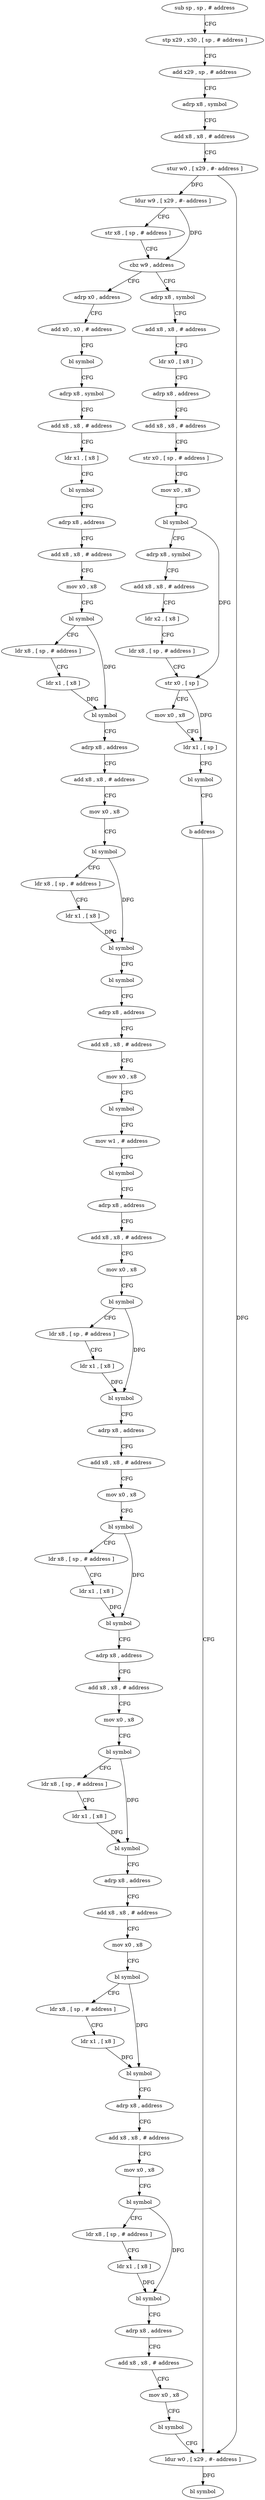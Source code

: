 digraph "func" {
"4201676" [label = "sub sp , sp , # address" ]
"4201680" [label = "stp x29 , x30 , [ sp , # address ]" ]
"4201684" [label = "add x29 , sp , # address" ]
"4201688" [label = "adrp x8 , symbol" ]
"4201692" [label = "add x8 , x8 , # address" ]
"4201696" [label = "stur w0 , [ x29 , #- address ]" ]
"4201700" [label = "ldur w9 , [ x29 , #- address ]" ]
"4201704" [label = "str x8 , [ sp , # address ]" ]
"4201708" [label = "cbz w9 , address" ]
"4201780" [label = "adrp x0 , address" ]
"4201712" [label = "adrp x8 , symbol" ]
"4201784" [label = "add x0 , x0 , # address" ]
"4201788" [label = "bl symbol" ]
"4201792" [label = "adrp x8 , symbol" ]
"4201796" [label = "add x8 , x8 , # address" ]
"4201800" [label = "ldr x1 , [ x8 ]" ]
"4201804" [label = "bl symbol" ]
"4201808" [label = "adrp x8 , address" ]
"4201812" [label = "add x8 , x8 , # address" ]
"4201816" [label = "mov x0 , x8" ]
"4201820" [label = "bl symbol" ]
"4201824" [label = "ldr x8 , [ sp , # address ]" ]
"4201828" [label = "ldr x1 , [ x8 ]" ]
"4201832" [label = "bl symbol" ]
"4201836" [label = "adrp x8 , address" ]
"4201840" [label = "add x8 , x8 , # address" ]
"4201844" [label = "mov x0 , x8" ]
"4201848" [label = "bl symbol" ]
"4201852" [label = "ldr x8 , [ sp , # address ]" ]
"4201856" [label = "ldr x1 , [ x8 ]" ]
"4201860" [label = "bl symbol" ]
"4201864" [label = "bl symbol" ]
"4201868" [label = "adrp x8 , address" ]
"4201872" [label = "add x8 , x8 , # address" ]
"4201876" [label = "mov x0 , x8" ]
"4201880" [label = "bl symbol" ]
"4201884" [label = "mov w1 , # address" ]
"4201888" [label = "bl symbol" ]
"4201892" [label = "adrp x8 , address" ]
"4201896" [label = "add x8 , x8 , # address" ]
"4201900" [label = "mov x0 , x8" ]
"4201904" [label = "bl symbol" ]
"4201908" [label = "ldr x8 , [ sp , # address ]" ]
"4201912" [label = "ldr x1 , [ x8 ]" ]
"4201916" [label = "bl symbol" ]
"4201920" [label = "adrp x8 , address" ]
"4201924" [label = "add x8 , x8 , # address" ]
"4201928" [label = "mov x0 , x8" ]
"4201932" [label = "bl symbol" ]
"4201936" [label = "ldr x8 , [ sp , # address ]" ]
"4201940" [label = "ldr x1 , [ x8 ]" ]
"4201944" [label = "bl symbol" ]
"4201948" [label = "adrp x8 , address" ]
"4201952" [label = "add x8 , x8 , # address" ]
"4201956" [label = "mov x0 , x8" ]
"4201960" [label = "bl symbol" ]
"4201964" [label = "ldr x8 , [ sp , # address ]" ]
"4201968" [label = "ldr x1 , [ x8 ]" ]
"4201972" [label = "bl symbol" ]
"4201976" [label = "adrp x8 , address" ]
"4201980" [label = "add x8 , x8 , # address" ]
"4201984" [label = "mov x0 , x8" ]
"4201988" [label = "bl symbol" ]
"4201992" [label = "ldr x8 , [ sp , # address ]" ]
"4201996" [label = "ldr x1 , [ x8 ]" ]
"4202000" [label = "bl symbol" ]
"4202004" [label = "adrp x8 , address" ]
"4202008" [label = "add x8 , x8 , # address" ]
"4202012" [label = "mov x0 , x8" ]
"4202016" [label = "bl symbol" ]
"4202020" [label = "ldr x8 , [ sp , # address ]" ]
"4202024" [label = "ldr x1 , [ x8 ]" ]
"4202028" [label = "bl symbol" ]
"4202032" [label = "adrp x8 , address" ]
"4202036" [label = "add x8 , x8 , # address" ]
"4202040" [label = "mov x0 , x8" ]
"4202044" [label = "bl symbol" ]
"4202048" [label = "ldur w0 , [ x29 , #- address ]" ]
"4201716" [label = "add x8 , x8 , # address" ]
"4201720" [label = "ldr x0 , [ x8 ]" ]
"4201724" [label = "adrp x8 , address" ]
"4201728" [label = "add x8 , x8 , # address" ]
"4201732" [label = "str x0 , [ sp , # address ]" ]
"4201736" [label = "mov x0 , x8" ]
"4201740" [label = "bl symbol" ]
"4201744" [label = "adrp x8 , symbol" ]
"4201748" [label = "add x8 , x8 , # address" ]
"4201752" [label = "ldr x2 , [ x8 ]" ]
"4201756" [label = "ldr x8 , [ sp , # address ]" ]
"4201760" [label = "str x0 , [ sp ]" ]
"4201764" [label = "mov x0 , x8" ]
"4201768" [label = "ldr x1 , [ sp ]" ]
"4201772" [label = "bl symbol" ]
"4201776" [label = "b address" ]
"4202052" [label = "bl symbol" ]
"4201676" -> "4201680" [ label = "CFG" ]
"4201680" -> "4201684" [ label = "CFG" ]
"4201684" -> "4201688" [ label = "CFG" ]
"4201688" -> "4201692" [ label = "CFG" ]
"4201692" -> "4201696" [ label = "CFG" ]
"4201696" -> "4201700" [ label = "DFG" ]
"4201696" -> "4202048" [ label = "DFG" ]
"4201700" -> "4201704" [ label = "CFG" ]
"4201700" -> "4201708" [ label = "DFG" ]
"4201704" -> "4201708" [ label = "CFG" ]
"4201708" -> "4201780" [ label = "CFG" ]
"4201708" -> "4201712" [ label = "CFG" ]
"4201780" -> "4201784" [ label = "CFG" ]
"4201712" -> "4201716" [ label = "CFG" ]
"4201784" -> "4201788" [ label = "CFG" ]
"4201788" -> "4201792" [ label = "CFG" ]
"4201792" -> "4201796" [ label = "CFG" ]
"4201796" -> "4201800" [ label = "CFG" ]
"4201800" -> "4201804" [ label = "CFG" ]
"4201804" -> "4201808" [ label = "CFG" ]
"4201808" -> "4201812" [ label = "CFG" ]
"4201812" -> "4201816" [ label = "CFG" ]
"4201816" -> "4201820" [ label = "CFG" ]
"4201820" -> "4201824" [ label = "CFG" ]
"4201820" -> "4201832" [ label = "DFG" ]
"4201824" -> "4201828" [ label = "CFG" ]
"4201828" -> "4201832" [ label = "DFG" ]
"4201832" -> "4201836" [ label = "CFG" ]
"4201836" -> "4201840" [ label = "CFG" ]
"4201840" -> "4201844" [ label = "CFG" ]
"4201844" -> "4201848" [ label = "CFG" ]
"4201848" -> "4201852" [ label = "CFG" ]
"4201848" -> "4201860" [ label = "DFG" ]
"4201852" -> "4201856" [ label = "CFG" ]
"4201856" -> "4201860" [ label = "DFG" ]
"4201860" -> "4201864" [ label = "CFG" ]
"4201864" -> "4201868" [ label = "CFG" ]
"4201868" -> "4201872" [ label = "CFG" ]
"4201872" -> "4201876" [ label = "CFG" ]
"4201876" -> "4201880" [ label = "CFG" ]
"4201880" -> "4201884" [ label = "CFG" ]
"4201884" -> "4201888" [ label = "CFG" ]
"4201888" -> "4201892" [ label = "CFG" ]
"4201892" -> "4201896" [ label = "CFG" ]
"4201896" -> "4201900" [ label = "CFG" ]
"4201900" -> "4201904" [ label = "CFG" ]
"4201904" -> "4201908" [ label = "CFG" ]
"4201904" -> "4201916" [ label = "DFG" ]
"4201908" -> "4201912" [ label = "CFG" ]
"4201912" -> "4201916" [ label = "DFG" ]
"4201916" -> "4201920" [ label = "CFG" ]
"4201920" -> "4201924" [ label = "CFG" ]
"4201924" -> "4201928" [ label = "CFG" ]
"4201928" -> "4201932" [ label = "CFG" ]
"4201932" -> "4201936" [ label = "CFG" ]
"4201932" -> "4201944" [ label = "DFG" ]
"4201936" -> "4201940" [ label = "CFG" ]
"4201940" -> "4201944" [ label = "DFG" ]
"4201944" -> "4201948" [ label = "CFG" ]
"4201948" -> "4201952" [ label = "CFG" ]
"4201952" -> "4201956" [ label = "CFG" ]
"4201956" -> "4201960" [ label = "CFG" ]
"4201960" -> "4201964" [ label = "CFG" ]
"4201960" -> "4201972" [ label = "DFG" ]
"4201964" -> "4201968" [ label = "CFG" ]
"4201968" -> "4201972" [ label = "DFG" ]
"4201972" -> "4201976" [ label = "CFG" ]
"4201976" -> "4201980" [ label = "CFG" ]
"4201980" -> "4201984" [ label = "CFG" ]
"4201984" -> "4201988" [ label = "CFG" ]
"4201988" -> "4201992" [ label = "CFG" ]
"4201988" -> "4202000" [ label = "DFG" ]
"4201992" -> "4201996" [ label = "CFG" ]
"4201996" -> "4202000" [ label = "DFG" ]
"4202000" -> "4202004" [ label = "CFG" ]
"4202004" -> "4202008" [ label = "CFG" ]
"4202008" -> "4202012" [ label = "CFG" ]
"4202012" -> "4202016" [ label = "CFG" ]
"4202016" -> "4202020" [ label = "CFG" ]
"4202016" -> "4202028" [ label = "DFG" ]
"4202020" -> "4202024" [ label = "CFG" ]
"4202024" -> "4202028" [ label = "DFG" ]
"4202028" -> "4202032" [ label = "CFG" ]
"4202032" -> "4202036" [ label = "CFG" ]
"4202036" -> "4202040" [ label = "CFG" ]
"4202040" -> "4202044" [ label = "CFG" ]
"4202044" -> "4202048" [ label = "CFG" ]
"4202048" -> "4202052" [ label = "DFG" ]
"4201716" -> "4201720" [ label = "CFG" ]
"4201720" -> "4201724" [ label = "CFG" ]
"4201724" -> "4201728" [ label = "CFG" ]
"4201728" -> "4201732" [ label = "CFG" ]
"4201732" -> "4201736" [ label = "CFG" ]
"4201736" -> "4201740" [ label = "CFG" ]
"4201740" -> "4201744" [ label = "CFG" ]
"4201740" -> "4201760" [ label = "DFG" ]
"4201744" -> "4201748" [ label = "CFG" ]
"4201748" -> "4201752" [ label = "CFG" ]
"4201752" -> "4201756" [ label = "CFG" ]
"4201756" -> "4201760" [ label = "CFG" ]
"4201760" -> "4201764" [ label = "CFG" ]
"4201760" -> "4201768" [ label = "DFG" ]
"4201764" -> "4201768" [ label = "CFG" ]
"4201768" -> "4201772" [ label = "CFG" ]
"4201772" -> "4201776" [ label = "CFG" ]
"4201776" -> "4202048" [ label = "CFG" ]
}
